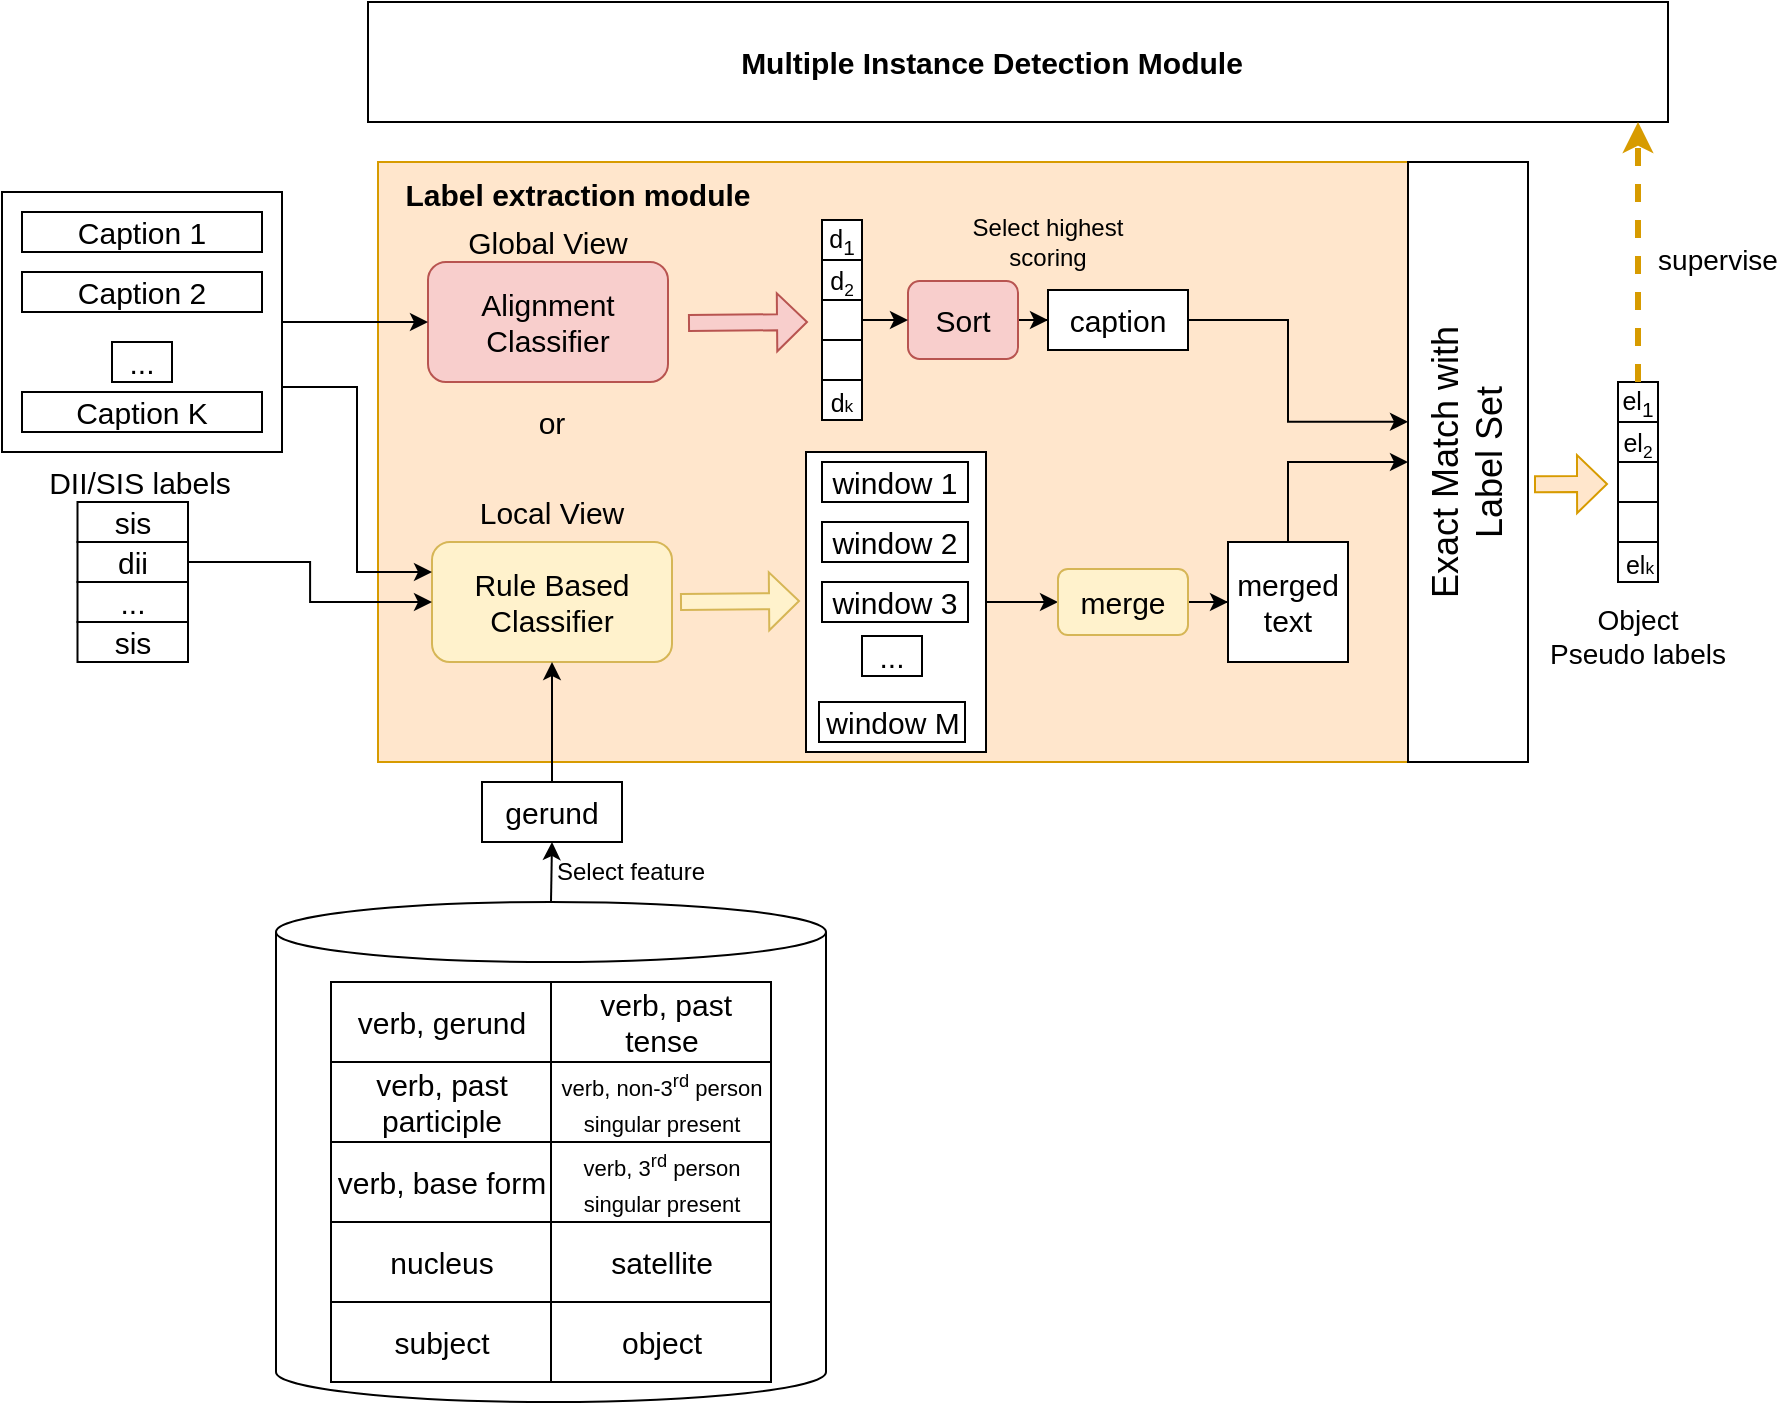 <mxfile version="16.6.4" type="github">
  <diagram id="gBuU46EulKbW19ak31R_" name="Page-1">
    <mxGraphModel dx="2276" dy="803" grid="1" gridSize="10" guides="1" tooltips="1" connect="1" arrows="1" fold="1" page="1" pageScale="1" pageWidth="850" pageHeight="1100" math="0" shadow="0">
      <root>
        <mxCell id="0" />
        <mxCell id="1" parent="0" />
        <mxCell id="VhBcvQ_YeR1JXrxipqVF-89" value="" style="rounded=0;whiteSpace=wrap;html=1;fontSize=11;" vertex="1" parent="1">
          <mxGeometry x="-63" y="425" width="140" height="130" as="geometry" />
        </mxCell>
        <mxCell id="VhBcvQ_YeR1JXrxipqVF-1" value="" style="rounded=0;whiteSpace=wrap;html=1;fillColor=#ffe6cc;strokeColor=#d79b00;" vertex="1" parent="1">
          <mxGeometry x="125" y="410" width="575" height="300" as="geometry" />
        </mxCell>
        <mxCell id="VhBcvQ_YeR1JXrxipqVF-3" value="Label extraction module" style="text;html=1;strokeColor=none;fillColor=none;align=center;verticalAlign=middle;whiteSpace=wrap;rounded=0;fontStyle=1;fontSize=15;" vertex="1" parent="1">
          <mxGeometry x="125" y="411" width="200" height="30" as="geometry" />
        </mxCell>
        <mxCell id="VhBcvQ_YeR1JXrxipqVF-8" value="Caption 1" style="rounded=0;whiteSpace=wrap;html=1;fontSize=15;" vertex="1" parent="1">
          <mxGeometry x="-53" y="435" width="120" height="20" as="geometry" />
        </mxCell>
        <mxCell id="VhBcvQ_YeR1JXrxipqVF-9" value="Caption 2" style="rounded=0;whiteSpace=wrap;html=1;fontSize=15;" vertex="1" parent="1">
          <mxGeometry x="-53" y="465" width="120" height="20" as="geometry" />
        </mxCell>
        <mxCell id="VhBcvQ_YeR1JXrxipqVF-10" value="Caption K" style="rounded=0;whiteSpace=wrap;html=1;fontSize=15;" vertex="1" parent="1">
          <mxGeometry x="-53" y="525" width="120" height="20" as="geometry" />
        </mxCell>
        <mxCell id="VhBcvQ_YeR1JXrxipqVF-12" value="..." style="rounded=0;whiteSpace=wrap;html=1;fontSize=15;verticalAlign=middle;spacing=0;" vertex="1" parent="1">
          <mxGeometry x="-8" y="500" width="30" height="20" as="geometry" />
        </mxCell>
        <mxCell id="VhBcvQ_YeR1JXrxipqVF-13" value="Rule Based Classifier" style="rounded=1;whiteSpace=wrap;html=1;fontSize=15;fillColor=#fff2cc;strokeColor=#d6b656;" vertex="1" parent="1">
          <mxGeometry x="152" y="600" width="120" height="60" as="geometry" />
        </mxCell>
        <mxCell id="VhBcvQ_YeR1JXrxipqVF-14" value="Alignment Classifier" style="rounded=1;whiteSpace=wrap;html=1;fontSize=15;fillColor=#f8cecc;strokeColor=#b85450;" vertex="1" parent="1">
          <mxGeometry x="150" y="460" width="120" height="60" as="geometry" />
        </mxCell>
        <mxCell id="VhBcvQ_YeR1JXrxipqVF-21" value="" style="group" vertex="1" connectable="0" parent="1">
          <mxGeometry x="347" y="439" width="20" height="100" as="geometry" />
        </mxCell>
        <mxCell id="VhBcvQ_YeR1JXrxipqVF-16" value="" style="rounded=0;whiteSpace=wrap;html=1;fontSize=15;" vertex="1" parent="VhBcvQ_YeR1JXrxipqVF-21">
          <mxGeometry width="20" height="20" as="geometry" />
        </mxCell>
        <mxCell id="VhBcvQ_YeR1JXrxipqVF-17" value="" style="rounded=0;whiteSpace=wrap;html=1;fontSize=15;" vertex="1" parent="VhBcvQ_YeR1JXrxipqVF-21">
          <mxGeometry y="20" width="20" height="20" as="geometry" />
        </mxCell>
        <mxCell id="VhBcvQ_YeR1JXrxipqVF-18" value="" style="rounded=0;whiteSpace=wrap;html=1;fontSize=15;" vertex="1" parent="VhBcvQ_YeR1JXrxipqVF-21">
          <mxGeometry y="40" width="20" height="20" as="geometry" />
        </mxCell>
        <mxCell id="VhBcvQ_YeR1JXrxipqVF-19" value="" style="rounded=0;whiteSpace=wrap;html=1;fontSize=15;" vertex="1" parent="VhBcvQ_YeR1JXrxipqVF-21">
          <mxGeometry y="60" width="20" height="20" as="geometry" />
        </mxCell>
        <mxCell id="VhBcvQ_YeR1JXrxipqVF-20" value="" style="rounded=0;whiteSpace=wrap;html=1;fontSize=15;" vertex="1" parent="VhBcvQ_YeR1JXrxipqVF-21">
          <mxGeometry y="80" width="20" height="20" as="geometry" />
        </mxCell>
        <mxCell id="VhBcvQ_YeR1JXrxipqVF-24" value="&lt;span style=&quot;font-size: 12.5px&quot;&gt;d&lt;sub&gt;1&lt;/sub&gt;&lt;/span&gt;" style="text;html=1;strokeColor=none;fillColor=none;align=center;verticalAlign=middle;whiteSpace=wrap;rounded=0;fontSize=15;" vertex="1" parent="VhBcvQ_YeR1JXrxipqVF-21">
          <mxGeometry width="20" height="20" as="geometry" />
        </mxCell>
        <mxCell id="VhBcvQ_YeR1JXrxipqVF-32" value="&lt;span style=&quot;font-size: 12.5px&quot;&gt;d&lt;/span&gt;&lt;span style=&quot;font-size: 10.417px&quot;&gt;&lt;sub&gt;2&lt;/sub&gt;&lt;/span&gt;" style="text;html=1;strokeColor=none;fillColor=none;align=center;verticalAlign=middle;whiteSpace=wrap;rounded=0;fontSize=15;" vertex="1" parent="VhBcvQ_YeR1JXrxipqVF-21">
          <mxGeometry y="20" width="20" height="20" as="geometry" />
        </mxCell>
        <mxCell id="VhBcvQ_YeR1JXrxipqVF-33" value="&lt;span style=&quot;font-size: 12.5px&quot;&gt;d&lt;/span&gt;&lt;span style=&quot;font-size: 8.681px&quot;&gt;k&lt;/span&gt;" style="text;html=1;strokeColor=none;fillColor=none;align=center;verticalAlign=middle;whiteSpace=wrap;rounded=0;fontSize=15;" vertex="1" parent="VhBcvQ_YeR1JXrxipqVF-21">
          <mxGeometry y="80" width="20" height="20" as="geometry" />
        </mxCell>
        <mxCell id="VhBcvQ_YeR1JXrxipqVF-34" value="" style="shape=flexArrow;endArrow=classic;html=1;rounded=0;fontSize=15;width=8;endSize=4.66;fillColor=#f8cecc;strokeColor=#b85450;" edge="1" parent="1">
          <mxGeometry width="50" height="50" relative="1" as="geometry">
            <mxPoint x="280" y="490.5" as="sourcePoint" />
            <mxPoint x="340" y="490" as="targetPoint" />
          </mxGeometry>
        </mxCell>
        <mxCell id="VhBcvQ_YeR1JXrxipqVF-66" value="" style="edgeStyle=orthogonalEdgeStyle;rounded=0;orthogonalLoop=1;jettySize=auto;html=1;fontSize=15;entryX=0;entryY=0.5;entryDx=0;entryDy=0;" edge="1" parent="1" source="VhBcvQ_YeR1JXrxipqVF-35" target="VhBcvQ_YeR1JXrxipqVF-69">
          <mxGeometry relative="1" as="geometry">
            <mxPoint x="470" y="489" as="targetPoint" />
          </mxGeometry>
        </mxCell>
        <mxCell id="VhBcvQ_YeR1JXrxipqVF-35" value="Sort" style="rounded=1;whiteSpace=wrap;html=1;fontSize=15;fillColor=#f8cecc;strokeColor=#b85450;" vertex="1" parent="1">
          <mxGeometry x="390" y="469.5" width="55" height="39" as="geometry" />
        </mxCell>
        <mxCell id="VhBcvQ_YeR1JXrxipqVF-41" value="" style="shape=flexArrow;endArrow=classic;html=1;rounded=0;fontSize=15;width=8;endSize=4.66;fillColor=#fff2cc;strokeColor=#d6b656;" edge="1" parent="1">
          <mxGeometry width="50" height="50" relative="1" as="geometry">
            <mxPoint x="276" y="630" as="sourcePoint" />
            <mxPoint x="336" y="629.5" as="targetPoint" />
          </mxGeometry>
        </mxCell>
        <mxCell id="VhBcvQ_YeR1JXrxipqVF-52" value="" style="edgeStyle=orthogonalEdgeStyle;rounded=0;orthogonalLoop=1;jettySize=auto;html=1;fontSize=15;" edge="1" parent="1" source="VhBcvQ_YeR1JXrxipqVF-48" target="VhBcvQ_YeR1JXrxipqVF-13">
          <mxGeometry relative="1" as="geometry" />
        </mxCell>
        <mxCell id="VhBcvQ_YeR1JXrxipqVF-48" value="gerund" style="rounded=0;whiteSpace=wrap;html=1;fontSize=15;" vertex="1" parent="1">
          <mxGeometry x="177" y="720" width="70" height="30" as="geometry" />
        </mxCell>
        <mxCell id="VhBcvQ_YeR1JXrxipqVF-54" value="sis" style="rounded=0;whiteSpace=wrap;html=1;fontSize=15;" vertex="1" parent="1">
          <mxGeometry x="-25.25" y="580" width="55.25" height="20" as="geometry" />
        </mxCell>
        <mxCell id="VhBcvQ_YeR1JXrxipqVF-61" style="edgeStyle=orthogonalEdgeStyle;rounded=0;orthogonalLoop=1;jettySize=auto;html=1;entryX=0;entryY=0.5;entryDx=0;entryDy=0;fontSize=15;" edge="1" parent="1" source="VhBcvQ_YeR1JXrxipqVF-55" target="VhBcvQ_YeR1JXrxipqVF-13">
          <mxGeometry relative="1" as="geometry" />
        </mxCell>
        <mxCell id="VhBcvQ_YeR1JXrxipqVF-55" value="dii" style="rounded=0;whiteSpace=wrap;html=1;fontSize=15;" vertex="1" parent="1">
          <mxGeometry x="-25.25" y="600" width="55.25" height="20" as="geometry" />
        </mxCell>
        <mxCell id="VhBcvQ_YeR1JXrxipqVF-56" value="..." style="rounded=0;whiteSpace=wrap;html=1;fontSize=15;" vertex="1" parent="1">
          <mxGeometry x="-25.25" y="620" width="55.25" height="20" as="geometry" />
        </mxCell>
        <mxCell id="VhBcvQ_YeR1JXrxipqVF-57" value="sis" style="rounded=0;whiteSpace=wrap;html=1;fontSize=15;" vertex="1" parent="1">
          <mxGeometry x="-25.25" y="640" width="55.25" height="20" as="geometry" />
        </mxCell>
        <mxCell id="VhBcvQ_YeR1JXrxipqVF-59" value="DII/SIS labels" style="text;html=1;strokeColor=none;fillColor=none;align=center;verticalAlign=middle;whiteSpace=wrap;rounded=0;fontSize=15;" vertex="1" parent="1">
          <mxGeometry x="-53.0" y="555" width="117.62" height="30" as="geometry" />
        </mxCell>
        <mxCell id="VhBcvQ_YeR1JXrxipqVF-62" value="or" style="text;html=1;strokeColor=none;fillColor=none;align=center;verticalAlign=middle;whiteSpace=wrap;rounded=0;fontSize=15;" vertex="1" parent="1">
          <mxGeometry x="182" y="525" width="60" height="30" as="geometry" />
        </mxCell>
        <mxCell id="VhBcvQ_YeR1JXrxipqVF-68" style="edgeStyle=orthogonalEdgeStyle;rounded=0;orthogonalLoop=1;jettySize=auto;html=1;exitX=1;exitY=0.5;exitDx=0;exitDy=0;entryX=0;entryY=0.5;entryDx=0;entryDy=0;fontSize=15;" edge="1" parent="1" source="VhBcvQ_YeR1JXrxipqVF-18" target="VhBcvQ_YeR1JXrxipqVF-35">
          <mxGeometry relative="1" as="geometry" />
        </mxCell>
        <mxCell id="VhBcvQ_YeR1JXrxipqVF-111" style="edgeStyle=orthogonalEdgeStyle;rounded=0;orthogonalLoop=1;jettySize=auto;html=1;exitX=1;exitY=0.5;exitDx=0;exitDy=0;entryX=0;entryY=0.433;entryDx=0;entryDy=0;entryPerimeter=0;fontSize=18;" edge="1" parent="1" source="VhBcvQ_YeR1JXrxipqVF-69" target="VhBcvQ_YeR1JXrxipqVF-104">
          <mxGeometry relative="1" as="geometry">
            <Array as="points">
              <mxPoint x="580" y="489" />
              <mxPoint x="580" y="540" />
            </Array>
          </mxGeometry>
        </mxCell>
        <mxCell id="VhBcvQ_YeR1JXrxipqVF-69" value="caption" style="rounded=0;whiteSpace=wrap;html=1;fontSize=15;" vertex="1" parent="1">
          <mxGeometry x="460" y="474" width="70" height="30" as="geometry" />
        </mxCell>
        <mxCell id="VhBcvQ_YeR1JXrxipqVF-71" value="Global View" style="text;html=1;strokeColor=none;fillColor=none;align=center;verticalAlign=middle;whiteSpace=wrap;rounded=0;fontSize=15;rotation=0;" vertex="1" parent="1">
          <mxGeometry x="165" y="435" width="90" height="30" as="geometry" />
        </mxCell>
        <mxCell id="VhBcvQ_YeR1JXrxipqVF-72" value="Local View" style="text;html=1;strokeColor=none;fillColor=none;align=center;verticalAlign=middle;whiteSpace=wrap;rounded=0;fontSize=15;rotation=0;" vertex="1" parent="1">
          <mxGeometry x="167" y="570" width="90" height="30" as="geometry" />
        </mxCell>
        <mxCell id="VhBcvQ_YeR1JXrxipqVF-92" style="edgeStyle=orthogonalEdgeStyle;rounded=0;orthogonalLoop=1;jettySize=auto;html=1;exitX=0.5;exitY=0;exitDx=0;exitDy=0;exitPerimeter=0;entryX=0.5;entryY=1;entryDx=0;entryDy=0;fontSize=11;" edge="1" parent="1" source="VhBcvQ_YeR1JXrxipqVF-74" target="VhBcvQ_YeR1JXrxipqVF-48">
          <mxGeometry relative="1" as="geometry" />
        </mxCell>
        <mxCell id="VhBcvQ_YeR1JXrxipqVF-74" value="" style="shape=cylinder3;whiteSpace=wrap;html=1;boundedLbl=1;backgroundOutline=1;size=15;fontSize=15;" vertex="1" parent="1">
          <mxGeometry x="74" y="780" width="275" height="250" as="geometry" />
        </mxCell>
        <mxCell id="VhBcvQ_YeR1JXrxipqVF-75" value="verb, gerund" style="rounded=0;whiteSpace=wrap;html=1;fontSize=15;" vertex="1" parent="1">
          <mxGeometry x="101.5" y="820" width="110" height="40" as="geometry" />
        </mxCell>
        <mxCell id="VhBcvQ_YeR1JXrxipqVF-76" value="verb, past participle" style="rounded=0;whiteSpace=wrap;html=1;fontSize=15;" vertex="1" parent="1">
          <mxGeometry x="101.5" y="860" width="110" height="40" as="geometry" />
        </mxCell>
        <mxCell id="VhBcvQ_YeR1JXrxipqVF-77" value="verb, base form" style="rounded=0;whiteSpace=wrap;html=1;fontSize=15;" vertex="1" parent="1">
          <mxGeometry x="101.5" y="900" width="110" height="40" as="geometry" />
        </mxCell>
        <mxCell id="VhBcvQ_YeR1JXrxipqVF-81" value="Select feature" style="text;html=1;strokeColor=none;fillColor=none;align=center;verticalAlign=middle;whiteSpace=wrap;rounded=0;fontSize=12;" vertex="1" parent="1">
          <mxGeometry x="200" y="750" width="103" height="30" as="geometry" />
        </mxCell>
        <mxCell id="VhBcvQ_YeR1JXrxipqVF-82" value="&amp;nbsp;verb, past tense" style="rounded=0;whiteSpace=wrap;html=1;fontSize=15;" vertex="1" parent="1">
          <mxGeometry x="211.5" y="820" width="110" height="40" as="geometry" />
        </mxCell>
        <mxCell id="VhBcvQ_YeR1JXrxipqVF-83" value="&lt;font style=&quot;font-size: 11px&quot;&gt;verb, non-3&lt;sup&gt;rd&lt;/sup&gt; person singular present&lt;/font&gt;" style="rounded=0;whiteSpace=wrap;html=1;fontSize=15;" vertex="1" parent="1">
          <mxGeometry x="211.5" y="860" width="110" height="40" as="geometry" />
        </mxCell>
        <mxCell id="VhBcvQ_YeR1JXrxipqVF-84" value="&lt;span style=&quot;font-size: 11px&quot;&gt;verb, 3&lt;sup&gt;rd&lt;/sup&gt; person singular present&lt;/span&gt;" style="rounded=0;whiteSpace=wrap;html=1;fontSize=15;" vertex="1" parent="1">
          <mxGeometry x="211.5" y="900" width="110" height="40" as="geometry" />
        </mxCell>
        <mxCell id="VhBcvQ_YeR1JXrxipqVF-85" value="nucleus" style="rounded=0;whiteSpace=wrap;html=1;fontSize=15;" vertex="1" parent="1">
          <mxGeometry x="101.5" y="940" width="110" height="40" as="geometry" />
        </mxCell>
        <mxCell id="VhBcvQ_YeR1JXrxipqVF-86" value="satellite" style="rounded=0;whiteSpace=wrap;html=1;fontSize=15;" vertex="1" parent="1">
          <mxGeometry x="211.5" y="940" width="110" height="40" as="geometry" />
        </mxCell>
        <mxCell id="VhBcvQ_YeR1JXrxipqVF-87" value="subject" style="rounded=0;whiteSpace=wrap;html=1;fontSize=15;" vertex="1" parent="1">
          <mxGeometry x="101.5" y="980" width="110" height="40" as="geometry" />
        </mxCell>
        <mxCell id="VhBcvQ_YeR1JXrxipqVF-88" value="object" style="rounded=0;whiteSpace=wrap;html=1;fontSize=15;" vertex="1" parent="1">
          <mxGeometry x="211.5" y="980" width="110" height="40" as="geometry" />
        </mxCell>
        <mxCell id="VhBcvQ_YeR1JXrxipqVF-99" value="" style="edgeStyle=orthogonalEdgeStyle;rounded=0;orthogonalLoop=1;jettySize=auto;html=1;fontSize=15;" edge="1" parent="1" source="VhBcvQ_YeR1JXrxipqVF-97" target="VhBcvQ_YeR1JXrxipqVF-94">
          <mxGeometry relative="1" as="geometry" />
        </mxCell>
        <mxCell id="VhBcvQ_YeR1JXrxipqVF-97" value="" style="rounded=0;whiteSpace=wrap;html=1;fontSize=15;" vertex="1" parent="1">
          <mxGeometry x="339" y="555" width="90" height="150" as="geometry" />
        </mxCell>
        <mxCell id="VhBcvQ_YeR1JXrxipqVF-90" style="edgeStyle=orthogonalEdgeStyle;rounded=0;orthogonalLoop=1;jettySize=auto;html=1;exitX=1;exitY=0.5;exitDx=0;exitDy=0;fontSize=11;" edge="1" parent="1" source="VhBcvQ_YeR1JXrxipqVF-89" target="VhBcvQ_YeR1JXrxipqVF-14">
          <mxGeometry relative="1" as="geometry" />
        </mxCell>
        <mxCell id="VhBcvQ_YeR1JXrxipqVF-91" style="edgeStyle=orthogonalEdgeStyle;rounded=0;orthogonalLoop=1;jettySize=auto;html=1;exitX=1;exitY=0.75;exitDx=0;exitDy=0;entryX=0;entryY=0.25;entryDx=0;entryDy=0;fontSize=11;" edge="1" parent="1" source="VhBcvQ_YeR1JXrxipqVF-89" target="VhBcvQ_YeR1JXrxipqVF-13">
          <mxGeometry relative="1" as="geometry" />
        </mxCell>
        <mxCell id="VhBcvQ_YeR1JXrxipqVF-93" value="Select highest scoring" style="text;html=1;strokeColor=none;fillColor=none;align=center;verticalAlign=middle;whiteSpace=wrap;rounded=0;fontSize=12;" vertex="1" parent="1">
          <mxGeometry x="420" y="435" width="80" height="30" as="geometry" />
        </mxCell>
        <mxCell id="VhBcvQ_YeR1JXrxipqVF-102" value="" style="edgeStyle=orthogonalEdgeStyle;rounded=0;orthogonalLoop=1;jettySize=auto;html=1;fontSize=15;" edge="1" parent="1" source="VhBcvQ_YeR1JXrxipqVF-94" target="VhBcvQ_YeR1JXrxipqVF-101">
          <mxGeometry relative="1" as="geometry" />
        </mxCell>
        <mxCell id="VhBcvQ_YeR1JXrxipqVF-94" value="merge" style="rounded=1;whiteSpace=wrap;html=1;fontSize=15;fillColor=#fff2cc;strokeColor=#d6b656;" vertex="1" parent="1">
          <mxGeometry x="465" y="613.5" width="65" height="33" as="geometry" />
        </mxCell>
        <mxCell id="VhBcvQ_YeR1JXrxipqVF-42" value="window 1" style="rounded=0;whiteSpace=wrap;html=1;fontSize=15;" vertex="1" parent="1">
          <mxGeometry x="347" y="560" width="73" height="20" as="geometry" />
        </mxCell>
        <mxCell id="VhBcvQ_YeR1JXrxipqVF-43" value="window 2" style="rounded=0;whiteSpace=wrap;html=1;fontSize=15;" vertex="1" parent="1">
          <mxGeometry x="347" y="590" width="73" height="20" as="geometry" />
        </mxCell>
        <mxCell id="VhBcvQ_YeR1JXrxipqVF-44" value="window 3" style="rounded=0;whiteSpace=wrap;html=1;fontSize=15;" vertex="1" parent="1">
          <mxGeometry x="347" y="620" width="73" height="20" as="geometry" />
        </mxCell>
        <mxCell id="VhBcvQ_YeR1JXrxipqVF-46" value="..." style="rounded=0;whiteSpace=wrap;html=1;fontSize=15;verticalAlign=middle;spacing=0;" vertex="1" parent="1">
          <mxGeometry x="367" y="647" width="30" height="20" as="geometry" />
        </mxCell>
        <mxCell id="VhBcvQ_YeR1JXrxipqVF-45" value="window M" style="rounded=0;whiteSpace=wrap;html=1;fontSize=15;" vertex="1" parent="1">
          <mxGeometry x="345.5" y="680" width="73" height="20" as="geometry" />
        </mxCell>
        <mxCell id="VhBcvQ_YeR1JXrxipqVF-110" style="edgeStyle=orthogonalEdgeStyle;rounded=0;orthogonalLoop=1;jettySize=auto;html=1;exitX=0.5;exitY=0;exitDx=0;exitDy=0;entryX=0;entryY=0.5;entryDx=0;entryDy=0;fontSize=18;" edge="1" parent="1" source="VhBcvQ_YeR1JXrxipqVF-101" target="VhBcvQ_YeR1JXrxipqVF-104">
          <mxGeometry relative="1" as="geometry" />
        </mxCell>
        <mxCell id="VhBcvQ_YeR1JXrxipqVF-101" value="merged text" style="rounded=0;whiteSpace=wrap;html=1;fontSize=15;" vertex="1" parent="1">
          <mxGeometry x="550" y="600" width="60" height="60" as="geometry" />
        </mxCell>
        <mxCell id="VhBcvQ_YeR1JXrxipqVF-104" value="" style="rounded=0;whiteSpace=wrap;html=1;fontSize=15;" vertex="1" parent="1">
          <mxGeometry x="640" y="410" width="60" height="300" as="geometry" />
        </mxCell>
        <mxCell id="VhBcvQ_YeR1JXrxipqVF-105" value="Exact Match with Label Set" style="text;html=1;strokeColor=none;fillColor=none;align=center;verticalAlign=middle;whiteSpace=wrap;rounded=0;fontSize=18;rotation=-90;" vertex="1" parent="1">
          <mxGeometry x="590" y="545" width="160" height="30" as="geometry" />
        </mxCell>
        <mxCell id="VhBcvQ_YeR1JXrxipqVF-113" value="" style="group" vertex="1" connectable="0" parent="1">
          <mxGeometry x="745" y="520" width="20" height="100" as="geometry" />
        </mxCell>
        <mxCell id="VhBcvQ_YeR1JXrxipqVF-114" value="" style="rounded=0;whiteSpace=wrap;html=1;fontSize=15;" vertex="1" parent="VhBcvQ_YeR1JXrxipqVF-113">
          <mxGeometry width="20" height="20" as="geometry" />
        </mxCell>
        <mxCell id="VhBcvQ_YeR1JXrxipqVF-115" value="" style="rounded=0;whiteSpace=wrap;html=1;fontSize=15;" vertex="1" parent="VhBcvQ_YeR1JXrxipqVF-113">
          <mxGeometry y="20" width="20" height="20" as="geometry" />
        </mxCell>
        <mxCell id="VhBcvQ_YeR1JXrxipqVF-116" value="" style="rounded=0;whiteSpace=wrap;html=1;fontSize=15;" vertex="1" parent="VhBcvQ_YeR1JXrxipqVF-113">
          <mxGeometry y="40" width="20" height="20" as="geometry" />
        </mxCell>
        <mxCell id="VhBcvQ_YeR1JXrxipqVF-117" value="" style="rounded=0;whiteSpace=wrap;html=1;fontSize=15;" vertex="1" parent="VhBcvQ_YeR1JXrxipqVF-113">
          <mxGeometry y="60" width="20" height="20" as="geometry" />
        </mxCell>
        <mxCell id="VhBcvQ_YeR1JXrxipqVF-118" value="" style="rounded=0;whiteSpace=wrap;html=1;fontSize=15;" vertex="1" parent="VhBcvQ_YeR1JXrxipqVF-113">
          <mxGeometry y="80" width="20" height="20" as="geometry" />
        </mxCell>
        <mxCell id="VhBcvQ_YeR1JXrxipqVF-119" value="&lt;span style=&quot;font-size: 12.5px&quot;&gt;el&lt;sub&gt;1&lt;/sub&gt;&lt;/span&gt;" style="text;html=1;strokeColor=none;fillColor=none;align=center;verticalAlign=middle;whiteSpace=wrap;rounded=0;fontSize=15;" vertex="1" parent="VhBcvQ_YeR1JXrxipqVF-113">
          <mxGeometry width="20" height="20" as="geometry" />
        </mxCell>
        <mxCell id="VhBcvQ_YeR1JXrxipqVF-120" value="&lt;span style=&quot;font-size: 12.5px&quot;&gt;el&lt;/span&gt;&lt;span style=&quot;font-size: 10.417px&quot;&gt;&lt;sub&gt;2&lt;/sub&gt;&lt;/span&gt;" style="text;html=1;strokeColor=none;fillColor=none;align=center;verticalAlign=middle;whiteSpace=wrap;rounded=0;fontSize=15;" vertex="1" parent="VhBcvQ_YeR1JXrxipqVF-113">
          <mxGeometry y="20" width="20" height="20" as="geometry" />
        </mxCell>
        <mxCell id="VhBcvQ_YeR1JXrxipqVF-121" value="&lt;span style=&quot;font-size: 12.5px&quot;&gt;el&lt;/span&gt;&lt;span style=&quot;font-size: 8.681px&quot;&gt;k&lt;/span&gt;" style="text;html=1;strokeColor=none;fillColor=none;align=center;verticalAlign=middle;whiteSpace=wrap;rounded=0;fontSize=15;" vertex="1" parent="VhBcvQ_YeR1JXrxipqVF-113">
          <mxGeometry x="1" y="80" width="20" height="20" as="geometry" />
        </mxCell>
        <mxCell id="VhBcvQ_YeR1JXrxipqVF-125" value="" style="shape=flexArrow;endArrow=classic;html=1;rounded=0;fontSize=15;width=8;endSize=4.66;fillColor=#ffe6cc;strokeColor=#d79b00;exitX=1.05;exitY=0.537;exitDx=0;exitDy=0;exitPerimeter=0;" edge="1" parent="1" source="VhBcvQ_YeR1JXrxipqVF-104">
          <mxGeometry width="50" height="50" relative="1" as="geometry">
            <mxPoint x="710" y="570" as="sourcePoint" />
            <mxPoint x="740" y="571" as="targetPoint" />
          </mxGeometry>
        </mxCell>
        <mxCell id="VhBcvQ_YeR1JXrxipqVF-126" value="Object Pseudo labels" style="text;html=1;strokeColor=none;fillColor=none;align=center;verticalAlign=middle;whiteSpace=wrap;rounded=0;fontSize=14;" vertex="1" parent="1">
          <mxGeometry x="710" y="627" width="90" height="40" as="geometry" />
        </mxCell>
        <mxCell id="VhBcvQ_YeR1JXrxipqVF-127" value="" style="rounded=0;whiteSpace=wrap;html=1;fontSize=14;" vertex="1" parent="1">
          <mxGeometry x="120" y="330" width="650" height="60" as="geometry" />
        </mxCell>
        <mxCell id="VhBcvQ_YeR1JXrxipqVF-129" value="" style="edgeStyle=orthogonalEdgeStyle;rounded=0;orthogonalLoop=1;jettySize=auto;html=1;fontSize=14;dashed=1;strokeWidth=3;fillColor=#ffe6cc;strokeColor=#d79b00;" edge="1" parent="1" source="VhBcvQ_YeR1JXrxipqVF-119">
          <mxGeometry relative="1" as="geometry">
            <mxPoint x="755" y="390" as="targetPoint" />
          </mxGeometry>
        </mxCell>
        <mxCell id="VhBcvQ_YeR1JXrxipqVF-130" value="supervise" style="text;html=1;strokeColor=none;fillColor=none;align=center;verticalAlign=middle;whiteSpace=wrap;rounded=0;fontSize=14;" vertex="1" parent="1">
          <mxGeometry x="765" y="444" width="60" height="30" as="geometry" />
        </mxCell>
        <mxCell id="VhBcvQ_YeR1JXrxipqVF-131" value="Multiple Instance Detection Module" style="text;html=1;strokeColor=none;fillColor=none;align=center;verticalAlign=middle;whiteSpace=wrap;rounded=0;fontStyle=1;fontSize=15;" vertex="1" parent="1">
          <mxGeometry x="292" y="345" width="280" height="30" as="geometry" />
        </mxCell>
      </root>
    </mxGraphModel>
  </diagram>
</mxfile>
